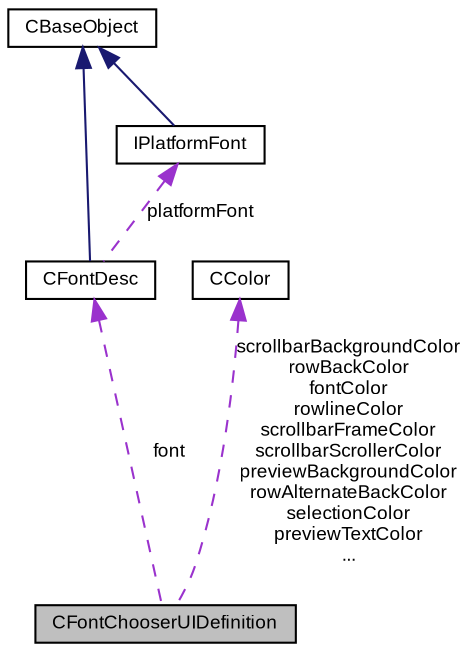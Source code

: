 digraph G
{
  bgcolor="transparent";
  edge [fontname="Arial",fontsize="9",labelfontname="Arial",labelfontsize="9"];
  node [fontname="Arial",fontsize="9",shape=record];
  Node1 [label="CFontChooserUIDefinition",height=0.2,width=0.4,color="black", fillcolor="grey75", style="filled" fontcolor="black"];
  Node2 -> Node1 [dir=back,color="darkorchid3",fontsize="9",style="dashed",label="font",fontname="Arial"];
  Node2 [label="CFontDesc",height=0.2,width=0.4,color="black",URL="$class_v_s_t_g_u_i_1_1_c_font_desc.html",tooltip="font class"];
  Node3 -> Node2 [dir=back,color="midnightblue",fontsize="9",style="solid",fontname="Arial"];
  Node3 [label="CBaseObject",height=0.2,width=0.4,color="black",URL="$class_v_s_t_g_u_i_1_1_c_base_object.html",tooltip="Base Object with reference counter."];
  Node4 -> Node2 [dir=back,color="darkorchid3",fontsize="9",style="dashed",label="platformFont",fontname="Arial"];
  Node4 [label="IPlatformFont",height=0.2,width=0.4,color="black",URL="$class_v_s_t_g_u_i_1_1_i_platform_font.html",tooltip="platform font class"];
  Node3 -> Node4 [dir=back,color="midnightblue",fontsize="9",style="solid",fontname="Arial"];
  Node5 -> Node1 [dir=back,color="darkorchid3",fontsize="9",style="dashed",label="scrollbarBackgroundColor\nrowBackColor\nfontColor\nrowlineColor\nscrollbarFrameColor\nscrollbarScrollerColor\npreviewBackgroundColor\nrowAlternateBackColor\nselectionColor\npreviewTextColor\n...",fontname="Arial"];
  Node5 [label="CColor",height=0.2,width=0.4,color="black",URL="$struct_v_s_t_g_u_i_1_1_c_color.html",tooltip="RGBA Color structure."];
}
